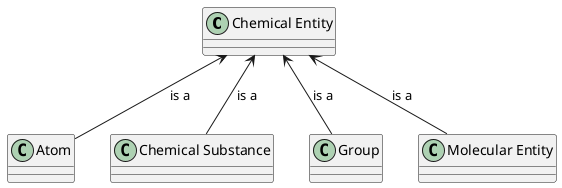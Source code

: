 @startuml
class "Chemical Entity" as ChemicalEntity
class "Atom" as Atom
class "Chemical Substance" as ChemicalSubstance
class "Group" as Group
class "Molecular Entity" as MolecularEntity

Atom -up-> ChemicalEntity : is a
ChemicalSubstance -up-> ChemicalEntity : is a
Group -up-> ChemicalEntity : is a
MolecularEntity -up-> ChemicalEntity : is a
@enduml